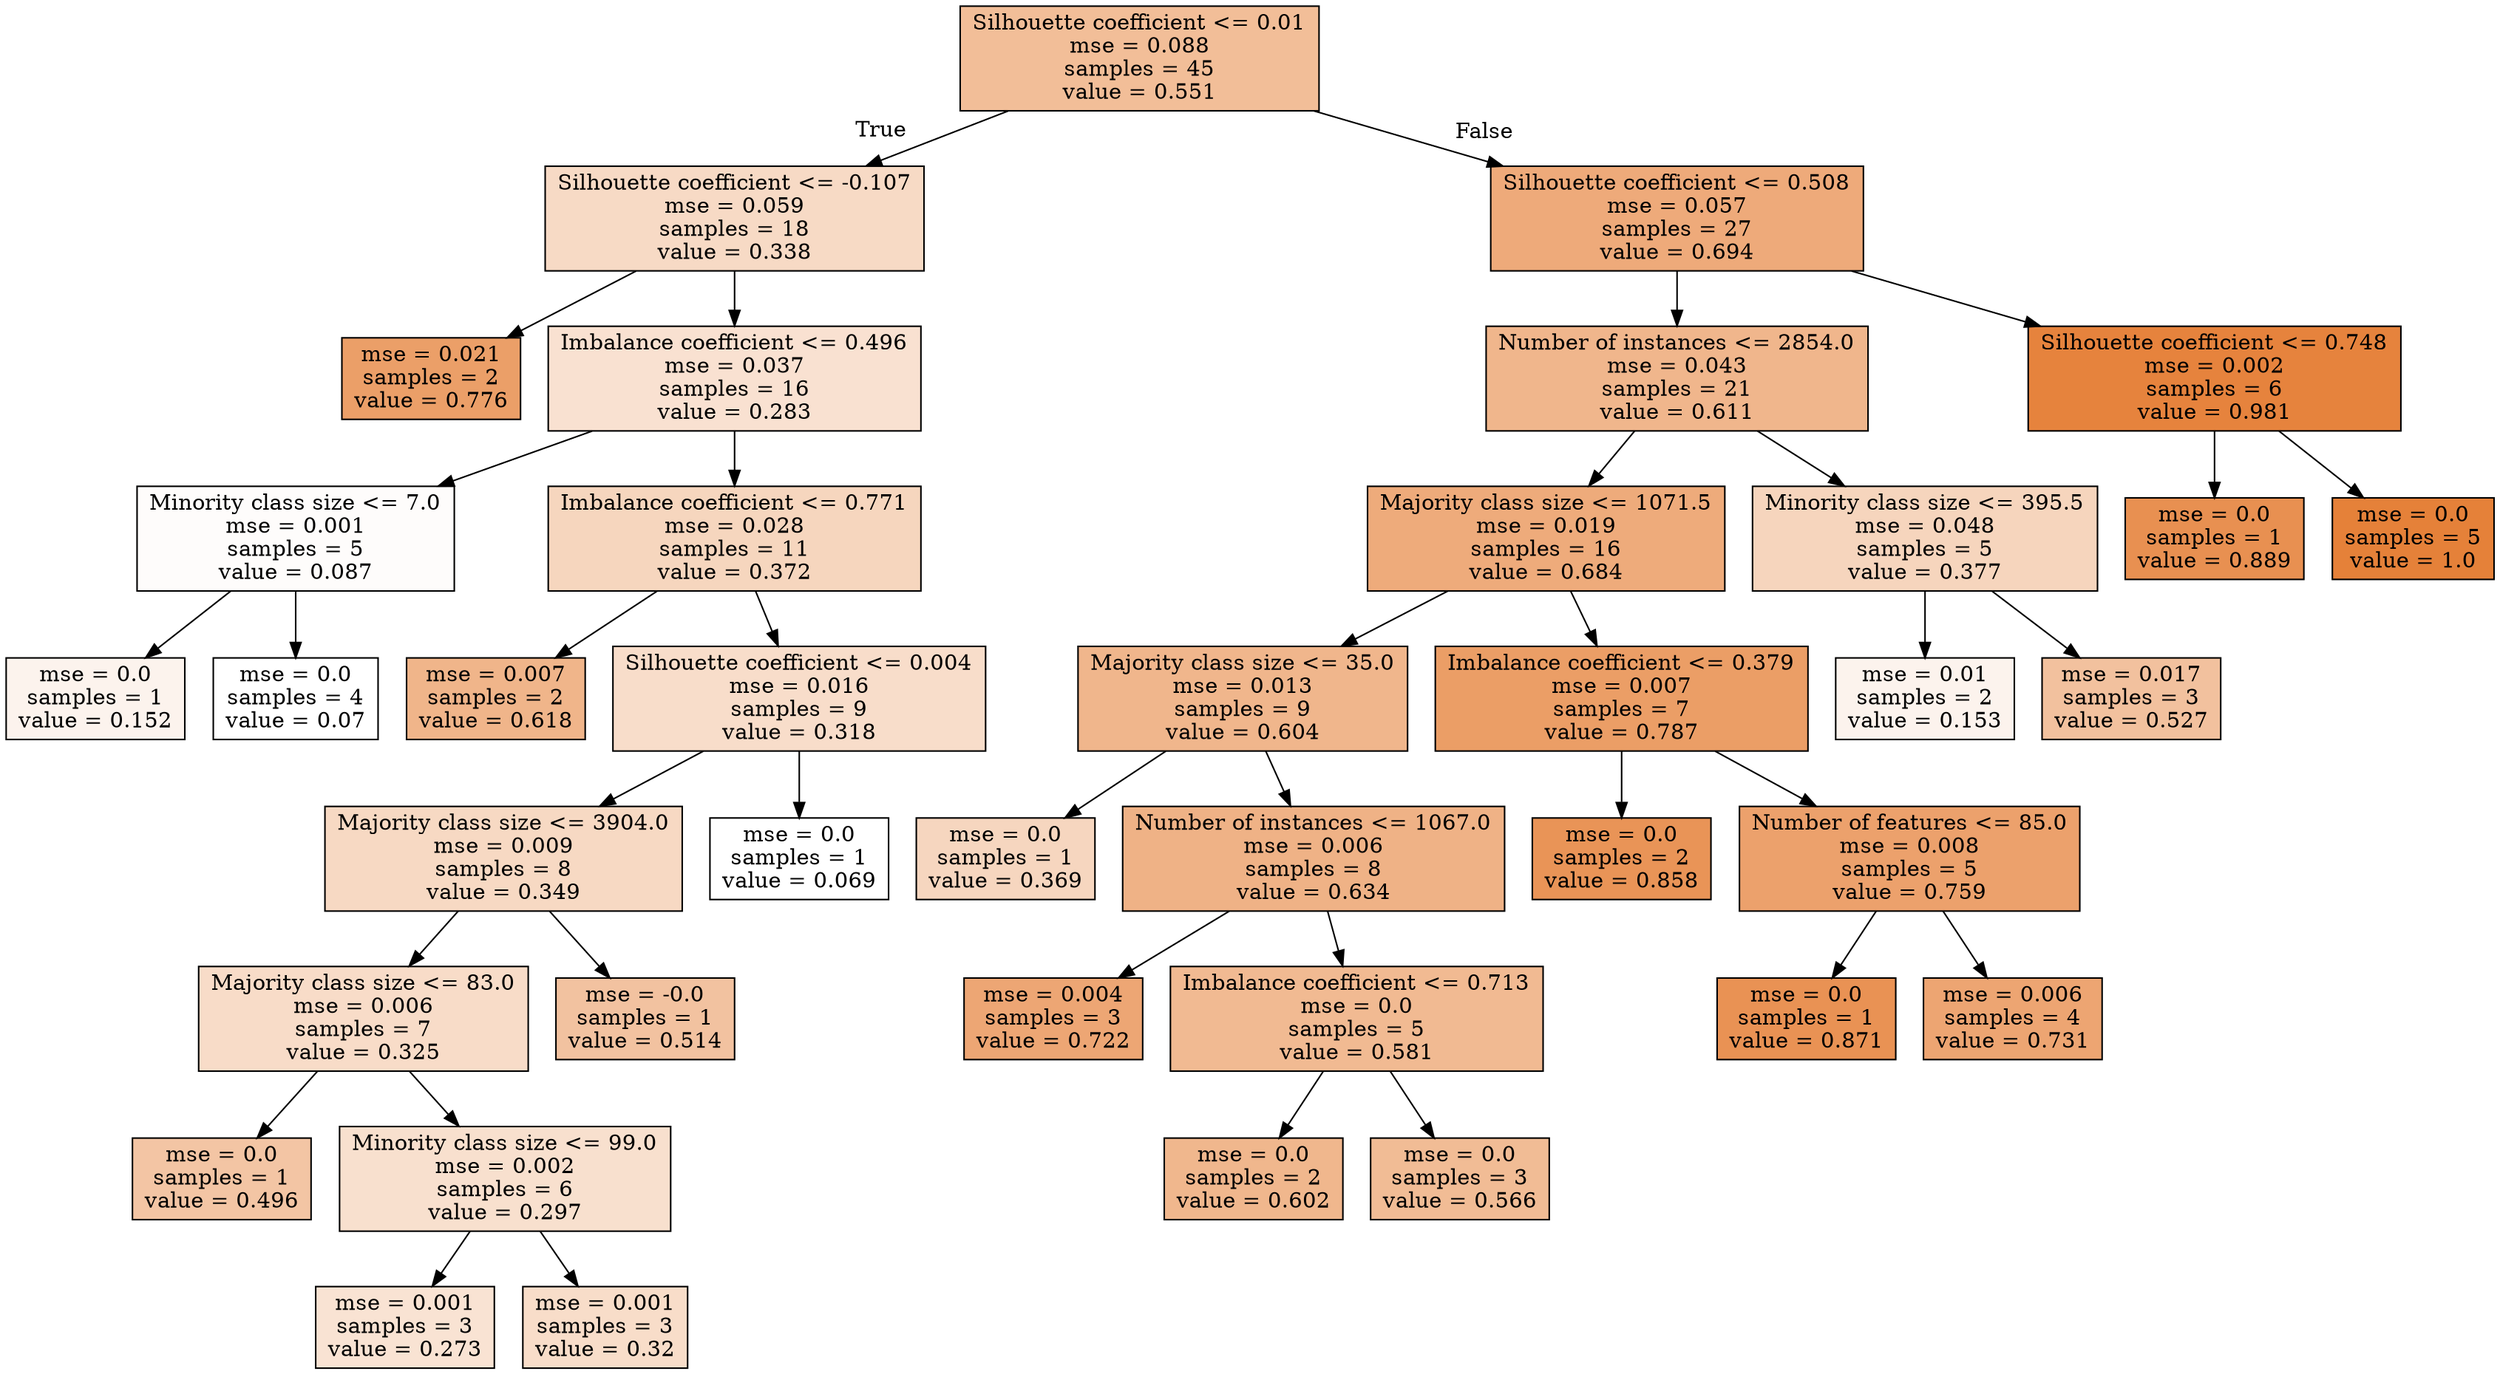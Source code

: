 digraph Tree {
node [shape=box, style="filled", color="black"] ;
0 [label="Silhouette coefficient <= 0.01\nmse = 0.088\nsamples = 45\nvalue = 0.551", fillcolor="#e5813984"] ;
1 [label="Silhouette coefficient <= -0.107\nmse = 0.059\nsamples = 18\nvalue = 0.338", fillcolor="#e581394a"] ;
0 -> 1 [labeldistance=2.5, labelangle=45, headlabel="True"] ;
2 [label="mse = 0.021\nsamples = 2\nvalue = 0.776", fillcolor="#e58139c2"] ;
1 -> 2 ;
3 [label="Imbalance coefficient <= 0.496\nmse = 0.037\nsamples = 16\nvalue = 0.283", fillcolor="#e581393b"] ;
1 -> 3 ;
4 [label="Minority class size <= 7.0\nmse = 0.001\nsamples = 5\nvalue = 0.087", fillcolor="#e5813905"] ;
3 -> 4 ;
5 [label="mse = 0.0\nsamples = 1\nvalue = 0.152", fillcolor="#e5813917"] ;
4 -> 5 ;
6 [label="mse = 0.0\nsamples = 4\nvalue = 0.07", fillcolor="#e5813900"] ;
4 -> 6 ;
7 [label="Imbalance coefficient <= 0.771\nmse = 0.028\nsamples = 11\nvalue = 0.372", fillcolor="#e5813953"] ;
3 -> 7 ;
8 [label="mse = 0.007\nsamples = 2\nvalue = 0.618", fillcolor="#e5813996"] ;
7 -> 8 ;
9 [label="Silhouette coefficient <= 0.004\nmse = 0.016\nsamples = 9\nvalue = 0.318", fillcolor="#e5813944"] ;
7 -> 9 ;
10 [label="Majority class size <= 3904.0\nmse = 0.009\nsamples = 8\nvalue = 0.349", fillcolor="#e581394d"] ;
9 -> 10 ;
11 [label="Majority class size <= 83.0\nmse = 0.006\nsamples = 7\nvalue = 0.325", fillcolor="#e5813946"] ;
10 -> 11 ;
12 [label="mse = 0.0\nsamples = 1\nvalue = 0.496", fillcolor="#e5813975"] ;
11 -> 12 ;
13 [label="Minority class size <= 99.0\nmse = 0.002\nsamples = 6\nvalue = 0.297", fillcolor="#e581393e"] ;
11 -> 13 ;
14 [label="mse = 0.001\nsamples = 3\nvalue = 0.273", fillcolor="#e5813938"] ;
13 -> 14 ;
15 [label="mse = 0.001\nsamples = 3\nvalue = 0.32", fillcolor="#e5813945"] ;
13 -> 15 ;
16 [label="mse = -0.0\nsamples = 1\nvalue = 0.514", fillcolor="#e581397a"] ;
10 -> 16 ;
17 [label="mse = 0.0\nsamples = 1\nvalue = 0.069", fillcolor="#e5813900"] ;
9 -> 17 ;
18 [label="Silhouette coefficient <= 0.508\nmse = 0.057\nsamples = 27\nvalue = 0.694", fillcolor="#e58139ab"] ;
0 -> 18 [labeldistance=2.5, labelangle=-45, headlabel="False"] ;
19 [label="Number of instances <= 2854.0\nmse = 0.043\nsamples = 21\nvalue = 0.611", fillcolor="#e5813994"] ;
18 -> 19 ;
20 [label="Majority class size <= 1071.5\nmse = 0.019\nsamples = 16\nvalue = 0.684", fillcolor="#e58139a9"] ;
19 -> 20 ;
21 [label="Majority class size <= 35.0\nmse = 0.013\nsamples = 9\nvalue = 0.604", fillcolor="#e5813993"] ;
20 -> 21 ;
22 [label="mse = 0.0\nsamples = 1\nvalue = 0.369", fillcolor="#e5813952"] ;
21 -> 22 ;
23 [label="Number of instances <= 1067.0\nmse = 0.006\nsamples = 8\nvalue = 0.634", fillcolor="#e581399b"] ;
21 -> 23 ;
24 [label="mse = 0.004\nsamples = 3\nvalue = 0.722", fillcolor="#e58139b3"] ;
23 -> 24 ;
25 [label="Imbalance coefficient <= 0.713\nmse = 0.0\nsamples = 5\nvalue = 0.581", fillcolor="#e581398c"] ;
23 -> 25 ;
26 [label="mse = 0.0\nsamples = 2\nvalue = 0.602", fillcolor="#e5813992"] ;
25 -> 26 ;
27 [label="mse = 0.0\nsamples = 3\nvalue = 0.566", fillcolor="#e5813988"] ;
25 -> 27 ;
28 [label="Imbalance coefficient <= 0.379\nmse = 0.007\nsamples = 7\nvalue = 0.787", fillcolor="#e58139c5"] ;
20 -> 28 ;
29 [label="mse = 0.0\nsamples = 2\nvalue = 0.858", fillcolor="#e58139d8"] ;
28 -> 29 ;
30 [label="Number of features <= 85.0\nmse = 0.008\nsamples = 5\nvalue = 0.759", fillcolor="#e58139bd"] ;
28 -> 30 ;
31 [label="mse = 0.0\nsamples = 1\nvalue = 0.871", fillcolor="#e58139dc"] ;
30 -> 31 ;
32 [label="mse = 0.006\nsamples = 4\nvalue = 0.731", fillcolor="#e58139b5"] ;
30 -> 32 ;
33 [label="Minority class size <= 395.5\nmse = 0.048\nsamples = 5\nvalue = 0.377", fillcolor="#e5813954"] ;
19 -> 33 ;
34 [label="mse = 0.01\nsamples = 2\nvalue = 0.153", fillcolor="#e5813917"] ;
33 -> 34 ;
35 [label="mse = 0.017\nsamples = 3\nvalue = 0.527", fillcolor="#e581397d"] ;
33 -> 35 ;
36 [label="Silhouette coefficient <= 0.748\nmse = 0.002\nsamples = 6\nvalue = 0.981", fillcolor="#e58139fa"] ;
18 -> 36 ;
37 [label="mse = 0.0\nsamples = 1\nvalue = 0.889", fillcolor="#e58139e0"] ;
36 -> 37 ;
38 [label="mse = 0.0\nsamples = 5\nvalue = 1.0", fillcolor="#e58139ff"] ;
36 -> 38 ;
}